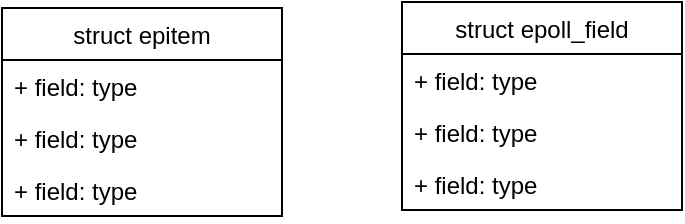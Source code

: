 <mxfile version="13.9.8" type="device"><diagram id="AR90qssPQGXR6ARuxW5f" name="第 1 页"><mxGraphModel dx="1186" dy="592" grid="1" gridSize="10" guides="1" tooltips="1" connect="1" arrows="1" fold="1" page="1" pageScale="1" pageWidth="33000" pageHeight="46810" math="0" shadow="0"><root><mxCell id="0"/><mxCell id="1" parent="0"/><mxCell id="XQL1fpcePV434CfT_9Ft-1" value="struct epitem" style="swimlane;fontStyle=0;childLayout=stackLayout;horizontal=1;startSize=26;fillColor=none;horizontalStack=0;resizeParent=1;resizeParentMax=0;resizeLast=0;collapsible=1;marginBottom=0;" vertex="1" parent="1"><mxGeometry x="390" y="170" width="140" height="104" as="geometry"/></mxCell><mxCell id="XQL1fpcePV434CfT_9Ft-2" value="+ field: type" style="text;strokeColor=none;fillColor=none;align=left;verticalAlign=top;spacingLeft=4;spacingRight=4;overflow=hidden;rotatable=0;points=[[0,0.5],[1,0.5]];portConstraint=eastwest;" vertex="1" parent="XQL1fpcePV434CfT_9Ft-1"><mxGeometry y="26" width="140" height="26" as="geometry"/></mxCell><mxCell id="XQL1fpcePV434CfT_9Ft-3" value="+ field: type" style="text;strokeColor=none;fillColor=none;align=left;verticalAlign=top;spacingLeft=4;spacingRight=4;overflow=hidden;rotatable=0;points=[[0,0.5],[1,0.5]];portConstraint=eastwest;" vertex="1" parent="XQL1fpcePV434CfT_9Ft-1"><mxGeometry y="52" width="140" height="26" as="geometry"/></mxCell><mxCell id="XQL1fpcePV434CfT_9Ft-4" value="+ field: type" style="text;strokeColor=none;fillColor=none;align=left;verticalAlign=top;spacingLeft=4;spacingRight=4;overflow=hidden;rotatable=0;points=[[0,0.5],[1,0.5]];portConstraint=eastwest;" vertex="1" parent="XQL1fpcePV434CfT_9Ft-1"><mxGeometry y="78" width="140" height="26" as="geometry"/></mxCell><mxCell id="XQL1fpcePV434CfT_9Ft-9" value="struct epoll_field" style="swimlane;fontStyle=0;childLayout=stackLayout;horizontal=1;startSize=26;fillColor=none;horizontalStack=0;resizeParent=1;resizeParentMax=0;resizeLast=0;collapsible=1;marginBottom=0;" vertex="1" parent="1"><mxGeometry x="590" y="167" width="140" height="104" as="geometry"/></mxCell><mxCell id="XQL1fpcePV434CfT_9Ft-10" value="+ field: type" style="text;strokeColor=none;fillColor=none;align=left;verticalAlign=top;spacingLeft=4;spacingRight=4;overflow=hidden;rotatable=0;points=[[0,0.5],[1,0.5]];portConstraint=eastwest;" vertex="1" parent="XQL1fpcePV434CfT_9Ft-9"><mxGeometry y="26" width="140" height="26" as="geometry"/></mxCell><mxCell id="XQL1fpcePV434CfT_9Ft-11" value="+ field: type" style="text;strokeColor=none;fillColor=none;align=left;verticalAlign=top;spacingLeft=4;spacingRight=4;overflow=hidden;rotatable=0;points=[[0,0.5],[1,0.5]];portConstraint=eastwest;" vertex="1" parent="XQL1fpcePV434CfT_9Ft-9"><mxGeometry y="52" width="140" height="26" as="geometry"/></mxCell><mxCell id="XQL1fpcePV434CfT_9Ft-12" value="+ field: type" style="text;strokeColor=none;fillColor=none;align=left;verticalAlign=top;spacingLeft=4;spacingRight=4;overflow=hidden;rotatable=0;points=[[0,0.5],[1,0.5]];portConstraint=eastwest;" vertex="1" parent="XQL1fpcePV434CfT_9Ft-9"><mxGeometry y="78" width="140" height="26" as="geometry"/></mxCell></root></mxGraphModel></diagram></mxfile>